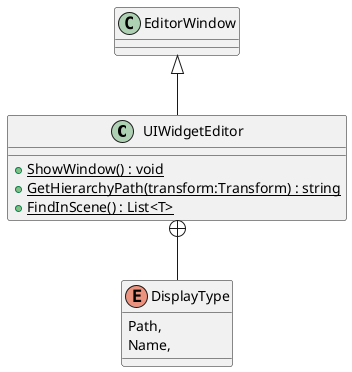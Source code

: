 @startuml
class UIWidgetEditor {
    + {static} ShowWindow() : void
    + {static} GetHierarchyPath(transform:Transform) : string
    + {static} FindInScene() : List<T>
}
enum DisplayType {
    Path,
    Name,
}
EditorWindow <|-- UIWidgetEditor
UIWidgetEditor +-- DisplayType
@enduml
